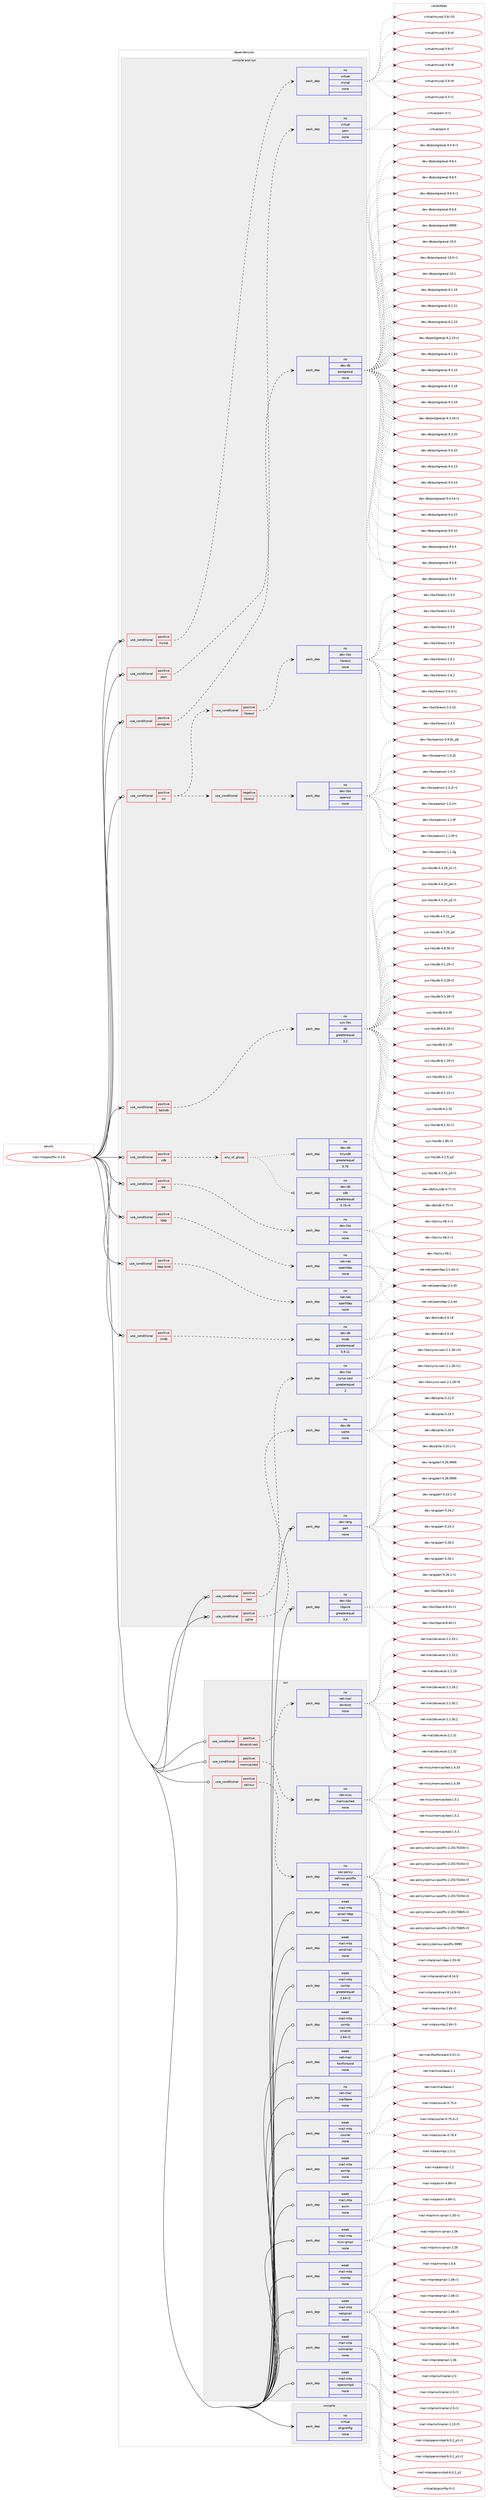 digraph prolog {

# *************
# Graph options
# *************

newrank=true;
concentrate=true;
compound=true;
graph [rankdir=LR,fontname=Helvetica,fontsize=10,ranksep=1.5];#, ranksep=2.5, nodesep=0.2];
edge  [arrowhead=vee];
node  [fontname=Helvetica,fontsize=10];

# **********
# The ebuild
# **********

subgraph cluster_leftcol {
color=gray;
rank=same;
label=<<i>ebuild</i>>;
id [label="mail-mta/postfix-3.1.6", color=red, width=4, href="../mail-mta/postfix-3.1.6.svg"];
}

# ****************
# The dependencies
# ****************

subgraph cluster_midcol {
color=gray;
label=<<i>dependencies</i>>;
subgraph cluster_compile {
fillcolor="#eeeeee";
style=filled;
label=<<i>compile</i>>;
subgraph pack253236 {
dependency344291 [label=<<TABLE BORDER="0" CELLBORDER="1" CELLSPACING="0" CELLPADDING="4" WIDTH="220"><TR><TD ROWSPAN="6" CELLPADDING="30">pack_dep</TD></TR><TR><TD WIDTH="110">no</TD></TR><TR><TD>virtual</TD></TR><TR><TD>pkgconfig</TD></TR><TR><TD>none</TD></TR><TR><TD></TD></TR></TABLE>>, shape=none, color=blue];
}
id:e -> dependency344291:w [weight=20,style="solid",arrowhead="vee"];
}
subgraph cluster_compileandrun {
fillcolor="#eeeeee";
style=filled;
label=<<i>compile and run</i>>;
subgraph cond85892 {
dependency344292 [label=<<TABLE BORDER="0" CELLBORDER="1" CELLSPACING="0" CELLPADDING="4"><TR><TD ROWSPAN="3" CELLPADDING="10">use_conditional</TD></TR><TR><TD>positive</TD></TR><TR><TD>berkdb</TD></TR></TABLE>>, shape=none, color=red];
subgraph pack253237 {
dependency344293 [label=<<TABLE BORDER="0" CELLBORDER="1" CELLSPACING="0" CELLPADDING="4" WIDTH="220"><TR><TD ROWSPAN="6" CELLPADDING="30">pack_dep</TD></TR><TR><TD WIDTH="110">no</TD></TR><TR><TD>sys-libs</TD></TR><TR><TD>db</TD></TR><TR><TD>greaterequal</TD></TR><TR><TD>3.2</TD></TR></TABLE>>, shape=none, color=blue];
}
dependency344292:e -> dependency344293:w [weight=20,style="dashed",arrowhead="vee"];
}
id:e -> dependency344292:w [weight=20,style="solid",arrowhead="odotvee"];
subgraph cond85893 {
dependency344294 [label=<<TABLE BORDER="0" CELLBORDER="1" CELLSPACING="0" CELLPADDING="4"><TR><TD ROWSPAN="3" CELLPADDING="10">use_conditional</TD></TR><TR><TD>positive</TD></TR><TR><TD>cdb</TD></TR></TABLE>>, shape=none, color=red];
subgraph any5062 {
dependency344295 [label=<<TABLE BORDER="0" CELLBORDER="1" CELLSPACING="0" CELLPADDING="4"><TR><TD CELLPADDING="10">any_of_group</TD></TR></TABLE>>, shape=none, color=red];subgraph pack253238 {
dependency344296 [label=<<TABLE BORDER="0" CELLBORDER="1" CELLSPACING="0" CELLPADDING="4" WIDTH="220"><TR><TD ROWSPAN="6" CELLPADDING="30">pack_dep</TD></TR><TR><TD WIDTH="110">no</TD></TR><TR><TD>dev-db</TD></TR><TR><TD>tinycdb</TD></TR><TR><TD>greaterequal</TD></TR><TR><TD>0.76</TD></TR></TABLE>>, shape=none, color=blue];
}
dependency344295:e -> dependency344296:w [weight=20,style="dotted",arrowhead="oinv"];
subgraph pack253239 {
dependency344297 [label=<<TABLE BORDER="0" CELLBORDER="1" CELLSPACING="0" CELLPADDING="4" WIDTH="220"><TR><TD ROWSPAN="6" CELLPADDING="30">pack_dep</TD></TR><TR><TD WIDTH="110">no</TD></TR><TR><TD>dev-db</TD></TR><TR><TD>cdb</TD></TR><TR><TD>greaterequal</TD></TR><TR><TD>0.75-r4</TD></TR></TABLE>>, shape=none, color=blue];
}
dependency344295:e -> dependency344297:w [weight=20,style="dotted",arrowhead="oinv"];
}
dependency344294:e -> dependency344295:w [weight=20,style="dashed",arrowhead="vee"];
}
id:e -> dependency344294:w [weight=20,style="solid",arrowhead="odotvee"];
subgraph cond85894 {
dependency344298 [label=<<TABLE BORDER="0" CELLBORDER="1" CELLSPACING="0" CELLPADDING="4"><TR><TD ROWSPAN="3" CELLPADDING="10">use_conditional</TD></TR><TR><TD>positive</TD></TR><TR><TD>eai</TD></TR></TABLE>>, shape=none, color=red];
subgraph pack253240 {
dependency344299 [label=<<TABLE BORDER="0" CELLBORDER="1" CELLSPACING="0" CELLPADDING="4" WIDTH="220"><TR><TD ROWSPAN="6" CELLPADDING="30">pack_dep</TD></TR><TR><TD WIDTH="110">no</TD></TR><TR><TD>dev-libs</TD></TR><TR><TD>icu</TD></TR><TR><TD>none</TD></TR><TR><TD></TD></TR></TABLE>>, shape=none, color=blue];
}
dependency344298:e -> dependency344299:w [weight=20,style="dashed",arrowhead="vee"];
}
id:e -> dependency344298:w [weight=20,style="solid",arrowhead="odotvee"];
subgraph cond85895 {
dependency344300 [label=<<TABLE BORDER="0" CELLBORDER="1" CELLSPACING="0" CELLPADDING="4"><TR><TD ROWSPAN="3" CELLPADDING="10">use_conditional</TD></TR><TR><TD>positive</TD></TR><TR><TD>ldap</TD></TR></TABLE>>, shape=none, color=red];
subgraph pack253241 {
dependency344301 [label=<<TABLE BORDER="0" CELLBORDER="1" CELLSPACING="0" CELLPADDING="4" WIDTH="220"><TR><TD ROWSPAN="6" CELLPADDING="30">pack_dep</TD></TR><TR><TD WIDTH="110">no</TD></TR><TR><TD>net-nds</TD></TR><TR><TD>openldap</TD></TR><TR><TD>none</TD></TR><TR><TD></TD></TR></TABLE>>, shape=none, color=blue];
}
dependency344300:e -> dependency344301:w [weight=20,style="dashed",arrowhead="vee"];
}
id:e -> dependency344300:w [weight=20,style="solid",arrowhead="odotvee"];
subgraph cond85896 {
dependency344302 [label=<<TABLE BORDER="0" CELLBORDER="1" CELLSPACING="0" CELLPADDING="4"><TR><TD ROWSPAN="3" CELLPADDING="10">use_conditional</TD></TR><TR><TD>positive</TD></TR><TR><TD>ldap-bind</TD></TR></TABLE>>, shape=none, color=red];
subgraph pack253242 {
dependency344303 [label=<<TABLE BORDER="0" CELLBORDER="1" CELLSPACING="0" CELLPADDING="4" WIDTH="220"><TR><TD ROWSPAN="6" CELLPADDING="30">pack_dep</TD></TR><TR><TD WIDTH="110">no</TD></TR><TR><TD>net-nds</TD></TR><TR><TD>openldap</TD></TR><TR><TD>none</TD></TR><TR><TD></TD></TR></TABLE>>, shape=none, color=blue];
}
dependency344302:e -> dependency344303:w [weight=20,style="dashed",arrowhead="vee"];
}
id:e -> dependency344302:w [weight=20,style="solid",arrowhead="odotvee"];
subgraph cond85897 {
dependency344304 [label=<<TABLE BORDER="0" CELLBORDER="1" CELLSPACING="0" CELLPADDING="4"><TR><TD ROWSPAN="3" CELLPADDING="10">use_conditional</TD></TR><TR><TD>positive</TD></TR><TR><TD>lmdb</TD></TR></TABLE>>, shape=none, color=red];
subgraph pack253243 {
dependency344305 [label=<<TABLE BORDER="0" CELLBORDER="1" CELLSPACING="0" CELLPADDING="4" WIDTH="220"><TR><TD ROWSPAN="6" CELLPADDING="30">pack_dep</TD></TR><TR><TD WIDTH="110">no</TD></TR><TR><TD>dev-db</TD></TR><TR><TD>lmdb</TD></TR><TR><TD>greaterequal</TD></TR><TR><TD>0.9.11</TD></TR></TABLE>>, shape=none, color=blue];
}
dependency344304:e -> dependency344305:w [weight=20,style="dashed",arrowhead="vee"];
}
id:e -> dependency344304:w [weight=20,style="solid",arrowhead="odotvee"];
subgraph cond85898 {
dependency344306 [label=<<TABLE BORDER="0" CELLBORDER="1" CELLSPACING="0" CELLPADDING="4"><TR><TD ROWSPAN="3" CELLPADDING="10">use_conditional</TD></TR><TR><TD>positive</TD></TR><TR><TD>mysql</TD></TR></TABLE>>, shape=none, color=red];
subgraph pack253244 {
dependency344307 [label=<<TABLE BORDER="0" CELLBORDER="1" CELLSPACING="0" CELLPADDING="4" WIDTH="220"><TR><TD ROWSPAN="6" CELLPADDING="30">pack_dep</TD></TR><TR><TD WIDTH="110">no</TD></TR><TR><TD>virtual</TD></TR><TR><TD>mysql</TD></TR><TR><TD>none</TD></TR><TR><TD></TD></TR></TABLE>>, shape=none, color=blue];
}
dependency344306:e -> dependency344307:w [weight=20,style="dashed",arrowhead="vee"];
}
id:e -> dependency344306:w [weight=20,style="solid",arrowhead="odotvee"];
subgraph cond85899 {
dependency344308 [label=<<TABLE BORDER="0" CELLBORDER="1" CELLSPACING="0" CELLPADDING="4"><TR><TD ROWSPAN="3" CELLPADDING="10">use_conditional</TD></TR><TR><TD>positive</TD></TR><TR><TD>pam</TD></TR></TABLE>>, shape=none, color=red];
subgraph pack253245 {
dependency344309 [label=<<TABLE BORDER="0" CELLBORDER="1" CELLSPACING="0" CELLPADDING="4" WIDTH="220"><TR><TD ROWSPAN="6" CELLPADDING="30">pack_dep</TD></TR><TR><TD WIDTH="110">no</TD></TR><TR><TD>virtual</TD></TR><TR><TD>pam</TD></TR><TR><TD>none</TD></TR><TR><TD></TD></TR></TABLE>>, shape=none, color=blue];
}
dependency344308:e -> dependency344309:w [weight=20,style="dashed",arrowhead="vee"];
}
id:e -> dependency344308:w [weight=20,style="solid",arrowhead="odotvee"];
subgraph cond85900 {
dependency344310 [label=<<TABLE BORDER="0" CELLBORDER="1" CELLSPACING="0" CELLPADDING="4"><TR><TD ROWSPAN="3" CELLPADDING="10">use_conditional</TD></TR><TR><TD>positive</TD></TR><TR><TD>postgres</TD></TR></TABLE>>, shape=none, color=red];
subgraph pack253246 {
dependency344311 [label=<<TABLE BORDER="0" CELLBORDER="1" CELLSPACING="0" CELLPADDING="4" WIDTH="220"><TR><TD ROWSPAN="6" CELLPADDING="30">pack_dep</TD></TR><TR><TD WIDTH="110">no</TD></TR><TR><TD>dev-db</TD></TR><TR><TD>postgresql</TD></TR><TR><TD>none</TD></TR><TR><TD></TD></TR></TABLE>>, shape=none, color=blue];
}
dependency344310:e -> dependency344311:w [weight=20,style="dashed",arrowhead="vee"];
}
id:e -> dependency344310:w [weight=20,style="solid",arrowhead="odotvee"];
subgraph cond85901 {
dependency344312 [label=<<TABLE BORDER="0" CELLBORDER="1" CELLSPACING="0" CELLPADDING="4"><TR><TD ROWSPAN="3" CELLPADDING="10">use_conditional</TD></TR><TR><TD>positive</TD></TR><TR><TD>sasl</TD></TR></TABLE>>, shape=none, color=red];
subgraph pack253247 {
dependency344313 [label=<<TABLE BORDER="0" CELLBORDER="1" CELLSPACING="0" CELLPADDING="4" WIDTH="220"><TR><TD ROWSPAN="6" CELLPADDING="30">pack_dep</TD></TR><TR><TD WIDTH="110">no</TD></TR><TR><TD>dev-libs</TD></TR><TR><TD>cyrus-sasl</TD></TR><TR><TD>greaterequal</TD></TR><TR><TD>2</TD></TR></TABLE>>, shape=none, color=blue];
}
dependency344312:e -> dependency344313:w [weight=20,style="dashed",arrowhead="vee"];
}
id:e -> dependency344312:w [weight=20,style="solid",arrowhead="odotvee"];
subgraph cond85902 {
dependency344314 [label=<<TABLE BORDER="0" CELLBORDER="1" CELLSPACING="0" CELLPADDING="4"><TR><TD ROWSPAN="3" CELLPADDING="10">use_conditional</TD></TR><TR><TD>positive</TD></TR><TR><TD>sqlite</TD></TR></TABLE>>, shape=none, color=red];
subgraph pack253248 {
dependency344315 [label=<<TABLE BORDER="0" CELLBORDER="1" CELLSPACING="0" CELLPADDING="4" WIDTH="220"><TR><TD ROWSPAN="6" CELLPADDING="30">pack_dep</TD></TR><TR><TD WIDTH="110">no</TD></TR><TR><TD>dev-db</TD></TR><TR><TD>sqlite</TD></TR><TR><TD>none</TD></TR><TR><TD></TD></TR></TABLE>>, shape=none, color=blue];
}
dependency344314:e -> dependency344315:w [weight=20,style="dashed",arrowhead="vee"];
}
id:e -> dependency344314:w [weight=20,style="solid",arrowhead="odotvee"];
subgraph cond85903 {
dependency344316 [label=<<TABLE BORDER="0" CELLBORDER="1" CELLSPACING="0" CELLPADDING="4"><TR><TD ROWSPAN="3" CELLPADDING="10">use_conditional</TD></TR><TR><TD>positive</TD></TR><TR><TD>ssl</TD></TR></TABLE>>, shape=none, color=red];
subgraph cond85904 {
dependency344317 [label=<<TABLE BORDER="0" CELLBORDER="1" CELLSPACING="0" CELLPADDING="4"><TR><TD ROWSPAN="3" CELLPADDING="10">use_conditional</TD></TR><TR><TD>negative</TD></TR><TR><TD>libressl</TD></TR></TABLE>>, shape=none, color=red];
subgraph pack253249 {
dependency344318 [label=<<TABLE BORDER="0" CELLBORDER="1" CELLSPACING="0" CELLPADDING="4" WIDTH="220"><TR><TD ROWSPAN="6" CELLPADDING="30">pack_dep</TD></TR><TR><TD WIDTH="110">no</TD></TR><TR><TD>dev-libs</TD></TR><TR><TD>openssl</TD></TR><TR><TD>none</TD></TR><TR><TD></TD></TR></TABLE>>, shape=none, color=blue];
}
dependency344317:e -> dependency344318:w [weight=20,style="dashed",arrowhead="vee"];
}
dependency344316:e -> dependency344317:w [weight=20,style="dashed",arrowhead="vee"];
subgraph cond85905 {
dependency344319 [label=<<TABLE BORDER="0" CELLBORDER="1" CELLSPACING="0" CELLPADDING="4"><TR><TD ROWSPAN="3" CELLPADDING="10">use_conditional</TD></TR><TR><TD>positive</TD></TR><TR><TD>libressl</TD></TR></TABLE>>, shape=none, color=red];
subgraph pack253250 {
dependency344320 [label=<<TABLE BORDER="0" CELLBORDER="1" CELLSPACING="0" CELLPADDING="4" WIDTH="220"><TR><TD ROWSPAN="6" CELLPADDING="30">pack_dep</TD></TR><TR><TD WIDTH="110">no</TD></TR><TR><TD>dev-libs</TD></TR><TR><TD>libressl</TD></TR><TR><TD>none</TD></TR><TR><TD></TD></TR></TABLE>>, shape=none, color=blue];
}
dependency344319:e -> dependency344320:w [weight=20,style="dashed",arrowhead="vee"];
}
dependency344316:e -> dependency344319:w [weight=20,style="dashed",arrowhead="vee"];
}
id:e -> dependency344316:w [weight=20,style="solid",arrowhead="odotvee"];
subgraph pack253251 {
dependency344321 [label=<<TABLE BORDER="0" CELLBORDER="1" CELLSPACING="0" CELLPADDING="4" WIDTH="220"><TR><TD ROWSPAN="6" CELLPADDING="30">pack_dep</TD></TR><TR><TD WIDTH="110">no</TD></TR><TR><TD>dev-lang</TD></TR><TR><TD>perl</TD></TR><TR><TD>none</TD></TR><TR><TD></TD></TR></TABLE>>, shape=none, color=blue];
}
id:e -> dependency344321:w [weight=20,style="solid",arrowhead="odotvee"];
subgraph pack253252 {
dependency344322 [label=<<TABLE BORDER="0" CELLBORDER="1" CELLSPACING="0" CELLPADDING="4" WIDTH="220"><TR><TD ROWSPAN="6" CELLPADDING="30">pack_dep</TD></TR><TR><TD WIDTH="110">no</TD></TR><TR><TD>dev-libs</TD></TR><TR><TD>libpcre</TD></TR><TR><TD>greaterequal</TD></TR><TR><TD>3.4</TD></TR></TABLE>>, shape=none, color=blue];
}
id:e -> dependency344322:w [weight=20,style="solid",arrowhead="odotvee"];
}
subgraph cluster_run {
fillcolor="#eeeeee";
style=filled;
label=<<i>run</i>>;
subgraph cond85906 {
dependency344323 [label=<<TABLE BORDER="0" CELLBORDER="1" CELLSPACING="0" CELLPADDING="4"><TR><TD ROWSPAN="3" CELLPADDING="10">use_conditional</TD></TR><TR><TD>positive</TD></TR><TR><TD>dovecot-sasl</TD></TR></TABLE>>, shape=none, color=red];
subgraph pack253253 {
dependency344324 [label=<<TABLE BORDER="0" CELLBORDER="1" CELLSPACING="0" CELLPADDING="4" WIDTH="220"><TR><TD ROWSPAN="6" CELLPADDING="30">pack_dep</TD></TR><TR><TD WIDTH="110">no</TD></TR><TR><TD>net-mail</TD></TR><TR><TD>dovecot</TD></TR><TR><TD>none</TD></TR><TR><TD></TD></TR></TABLE>>, shape=none, color=blue];
}
dependency344323:e -> dependency344324:w [weight=20,style="dashed",arrowhead="vee"];
}
id:e -> dependency344323:w [weight=20,style="solid",arrowhead="odot"];
subgraph cond85907 {
dependency344325 [label=<<TABLE BORDER="0" CELLBORDER="1" CELLSPACING="0" CELLPADDING="4"><TR><TD ROWSPAN="3" CELLPADDING="10">use_conditional</TD></TR><TR><TD>positive</TD></TR><TR><TD>memcached</TD></TR></TABLE>>, shape=none, color=red];
subgraph pack253254 {
dependency344326 [label=<<TABLE BORDER="0" CELLBORDER="1" CELLSPACING="0" CELLPADDING="4" WIDTH="220"><TR><TD ROWSPAN="6" CELLPADDING="30">pack_dep</TD></TR><TR><TD WIDTH="110">no</TD></TR><TR><TD>net-misc</TD></TR><TR><TD>memcached</TD></TR><TR><TD>none</TD></TR><TR><TD></TD></TR></TABLE>>, shape=none, color=blue];
}
dependency344325:e -> dependency344326:w [weight=20,style="dashed",arrowhead="vee"];
}
id:e -> dependency344325:w [weight=20,style="solid",arrowhead="odot"];
subgraph cond85908 {
dependency344327 [label=<<TABLE BORDER="0" CELLBORDER="1" CELLSPACING="0" CELLPADDING="4"><TR><TD ROWSPAN="3" CELLPADDING="10">use_conditional</TD></TR><TR><TD>positive</TD></TR><TR><TD>selinux</TD></TR></TABLE>>, shape=none, color=red];
subgraph pack253255 {
dependency344328 [label=<<TABLE BORDER="0" CELLBORDER="1" CELLSPACING="0" CELLPADDING="4" WIDTH="220"><TR><TD ROWSPAN="6" CELLPADDING="30">pack_dep</TD></TR><TR><TD WIDTH="110">no</TD></TR><TR><TD>sec-policy</TD></TR><TR><TD>selinux-postfix</TD></TR><TR><TD>none</TD></TR><TR><TD></TD></TR></TABLE>>, shape=none, color=blue];
}
dependency344327:e -> dependency344328:w [weight=20,style="dashed",arrowhead="vee"];
}
id:e -> dependency344327:w [weight=20,style="solid",arrowhead="odot"];
subgraph pack253256 {
dependency344329 [label=<<TABLE BORDER="0" CELLBORDER="1" CELLSPACING="0" CELLPADDING="4" WIDTH="220"><TR><TD ROWSPAN="6" CELLPADDING="30">pack_dep</TD></TR><TR><TD WIDTH="110">no</TD></TR><TR><TD>net-mail</TD></TR><TR><TD>mailbase</TD></TR><TR><TD>none</TD></TR><TR><TD></TD></TR></TABLE>>, shape=none, color=blue];
}
id:e -> dependency344329:w [weight=20,style="solid",arrowhead="odot"];
subgraph pack253257 {
dependency344330 [label=<<TABLE BORDER="0" CELLBORDER="1" CELLSPACING="0" CELLPADDING="4" WIDTH="220"><TR><TD ROWSPAN="6" CELLPADDING="30">pack_dep</TD></TR><TR><TD WIDTH="110">weak</TD></TR><TR><TD>mail-mta</TD></TR><TR><TD>courier</TD></TR><TR><TD>none</TD></TR><TR><TD></TD></TR></TABLE>>, shape=none, color=blue];
}
id:e -> dependency344330:w [weight=20,style="solid",arrowhead="odot"];
subgraph pack253258 {
dependency344331 [label=<<TABLE BORDER="0" CELLBORDER="1" CELLSPACING="0" CELLPADDING="4" WIDTH="220"><TR><TD ROWSPAN="6" CELLPADDING="30">pack_dep</TD></TR><TR><TD WIDTH="110">weak</TD></TR><TR><TD>mail-mta</TD></TR><TR><TD>esmtp</TD></TR><TR><TD>none</TD></TR><TR><TD></TD></TR></TABLE>>, shape=none, color=blue];
}
id:e -> dependency344331:w [weight=20,style="solid",arrowhead="odot"];
subgraph pack253259 {
dependency344332 [label=<<TABLE BORDER="0" CELLBORDER="1" CELLSPACING="0" CELLPADDING="4" WIDTH="220"><TR><TD ROWSPAN="6" CELLPADDING="30">pack_dep</TD></TR><TR><TD WIDTH="110">weak</TD></TR><TR><TD>mail-mta</TD></TR><TR><TD>exim</TD></TR><TR><TD>none</TD></TR><TR><TD></TD></TR></TABLE>>, shape=none, color=blue];
}
id:e -> dependency344332:w [weight=20,style="solid",arrowhead="odot"];
subgraph pack253260 {
dependency344333 [label=<<TABLE BORDER="0" CELLBORDER="1" CELLSPACING="0" CELLPADDING="4" WIDTH="220"><TR><TD ROWSPAN="6" CELLPADDING="30">pack_dep</TD></TR><TR><TD WIDTH="110">weak</TD></TR><TR><TD>mail-mta</TD></TR><TR><TD>mini-qmail</TD></TR><TR><TD>none</TD></TR><TR><TD></TD></TR></TABLE>>, shape=none, color=blue];
}
id:e -> dependency344333:w [weight=20,style="solid",arrowhead="odot"];
subgraph pack253261 {
dependency344334 [label=<<TABLE BORDER="0" CELLBORDER="1" CELLSPACING="0" CELLPADDING="4" WIDTH="220"><TR><TD ROWSPAN="6" CELLPADDING="30">pack_dep</TD></TR><TR><TD WIDTH="110">weak</TD></TR><TR><TD>mail-mta</TD></TR><TR><TD>msmtp</TD></TR><TR><TD>none</TD></TR><TR><TD></TD></TR></TABLE>>, shape=none, color=blue];
}
id:e -> dependency344334:w [weight=20,style="solid",arrowhead="odot"];
subgraph pack253262 {
dependency344335 [label=<<TABLE BORDER="0" CELLBORDER="1" CELLSPACING="0" CELLPADDING="4" WIDTH="220"><TR><TD ROWSPAN="6" CELLPADDING="30">pack_dep</TD></TR><TR><TD WIDTH="110">weak</TD></TR><TR><TD>mail-mta</TD></TR><TR><TD>netqmail</TD></TR><TR><TD>none</TD></TR><TR><TD></TD></TR></TABLE>>, shape=none, color=blue];
}
id:e -> dependency344335:w [weight=20,style="solid",arrowhead="odot"];
subgraph pack253263 {
dependency344336 [label=<<TABLE BORDER="0" CELLBORDER="1" CELLSPACING="0" CELLPADDING="4" WIDTH="220"><TR><TD ROWSPAN="6" CELLPADDING="30">pack_dep</TD></TR><TR><TD WIDTH="110">weak</TD></TR><TR><TD>mail-mta</TD></TR><TR><TD>nullmailer</TD></TR><TR><TD>none</TD></TR><TR><TD></TD></TR></TABLE>>, shape=none, color=blue];
}
id:e -> dependency344336:w [weight=20,style="solid",arrowhead="odot"];
subgraph pack253264 {
dependency344337 [label=<<TABLE BORDER="0" CELLBORDER="1" CELLSPACING="0" CELLPADDING="4" WIDTH="220"><TR><TD ROWSPAN="6" CELLPADDING="30">pack_dep</TD></TR><TR><TD WIDTH="110">weak</TD></TR><TR><TD>mail-mta</TD></TR><TR><TD>opensmtpd</TD></TR><TR><TD>none</TD></TR><TR><TD></TD></TR></TABLE>>, shape=none, color=blue];
}
id:e -> dependency344337:w [weight=20,style="solid",arrowhead="odot"];
subgraph pack253265 {
dependency344338 [label=<<TABLE BORDER="0" CELLBORDER="1" CELLSPACING="0" CELLPADDING="4" WIDTH="220"><TR><TD ROWSPAN="6" CELLPADDING="30">pack_dep</TD></TR><TR><TD WIDTH="110">weak</TD></TR><TR><TD>mail-mta</TD></TR><TR><TD>qmail-ldap</TD></TR><TR><TD>none</TD></TR><TR><TD></TD></TR></TABLE>>, shape=none, color=blue];
}
id:e -> dependency344338:w [weight=20,style="solid",arrowhead="odot"];
subgraph pack253266 {
dependency344339 [label=<<TABLE BORDER="0" CELLBORDER="1" CELLSPACING="0" CELLPADDING="4" WIDTH="220"><TR><TD ROWSPAN="6" CELLPADDING="30">pack_dep</TD></TR><TR><TD WIDTH="110">weak</TD></TR><TR><TD>mail-mta</TD></TR><TR><TD>sendmail</TD></TR><TR><TD>none</TD></TR><TR><TD></TD></TR></TABLE>>, shape=none, color=blue];
}
id:e -> dependency344339:w [weight=20,style="solid",arrowhead="odot"];
subgraph pack253267 {
dependency344340 [label=<<TABLE BORDER="0" CELLBORDER="1" CELLSPACING="0" CELLPADDING="4" WIDTH="220"><TR><TD ROWSPAN="6" CELLPADDING="30">pack_dep</TD></TR><TR><TD WIDTH="110">weak</TD></TR><TR><TD>mail-mta</TD></TR><TR><TD>ssmtp</TD></TR><TR><TD>greaterequal</TD></TR><TR><TD>2.64-r2</TD></TR></TABLE>>, shape=none, color=blue];
}
id:e -> dependency344340:w [weight=20,style="solid",arrowhead="odot"];
subgraph pack253268 {
dependency344341 [label=<<TABLE BORDER="0" CELLBORDER="1" CELLSPACING="0" CELLPADDING="4" WIDTH="220"><TR><TD ROWSPAN="6" CELLPADDING="30">pack_dep</TD></TR><TR><TD WIDTH="110">weak</TD></TR><TR><TD>mail-mta</TD></TR><TR><TD>ssmtp</TD></TR><TR><TD>smaller</TD></TR><TR><TD>2.64-r2</TD></TR></TABLE>>, shape=none, color=blue];
}
id:e -> dependency344341:w [weight=20,style="solid",arrowhead="odot"];
subgraph pack253269 {
dependency344342 [label=<<TABLE BORDER="0" CELLBORDER="1" CELLSPACING="0" CELLPADDING="4" WIDTH="220"><TR><TD ROWSPAN="6" CELLPADDING="30">pack_dep</TD></TR><TR><TD WIDTH="110">weak</TD></TR><TR><TD>net-mail</TD></TR><TR><TD>fastforward</TD></TR><TR><TD>none</TD></TR><TR><TD></TD></TR></TABLE>>, shape=none, color=blue];
}
id:e -> dependency344342:w [weight=20,style="solid",arrowhead="odot"];
}
}

# **************
# The candidates
# **************

subgraph cluster_choices {
rank=same;
color=gray;
label=<<i>candidates</i>>;

subgraph choice253236 {
color=black;
nodesep=1;
choice11810511411611797108471121071039911111010210510345484511449 [label="virtual/pkgconfig-0-r1", color=red, width=4,href="../virtual/pkgconfig-0-r1.svg"];
dependency344291:e -> choice11810511411611797108471121071039911111010210510345484511449:w [style=dotted,weight="100"];
}
subgraph choice253237 {
color=black;
nodesep=1;
choice1151211154510810598115471009845494656534511451 [label="sys-libs/db-1.85-r3", color=red, width=4,href="../sys-libs/db-1.85-r3.svg"];
choice115121115451081059811547100984551465046579511250 [label="sys-libs/db-3.2.9_p2", color=red, width=4,href="../sys-libs/db-3.2.9_p2.svg"];
choice115121115451081059811547100984552465046535095112534511449 [label="sys-libs/db-4.2.52_p5-r1", color=red, width=4,href="../sys-libs/db-4.2.52_p5-r1.svg"];
choice115121115451081059811547100984552465146505795112494511449 [label="sys-libs/db-4.3.29_p1-r1", color=red, width=4,href="../sys-libs/db-4.3.29_p1-r1.svg"];
choice115121115451081059811547100984552465246504895112524511449 [label="sys-libs/db-4.4.20_p4-r1", color=red, width=4,href="../sys-libs/db-4.4.20_p4-r1.svg"];
choice115121115451081059811547100984552465346504895112504511449 [label="sys-libs/db-4.5.20_p2-r1", color=red, width=4,href="../sys-libs/db-4.5.20_p2-r1.svg"];
choice11512111545108105981154710098455246544650499511252 [label="sys-libs/db-4.6.21_p4", color=red, width=4,href="../sys-libs/db-4.6.21_p4.svg"];
choice11512111545108105981154710098455246554650539511252 [label="sys-libs/db-4.7.25_p4", color=red, width=4,href="../sys-libs/db-4.7.25_p4.svg"];
choice11512111545108105981154710098455246564651484511450 [label="sys-libs/db-4.8.30-r2", color=red, width=4,href="../sys-libs/db-4.8.30-r2.svg"];
choice11512111545108105981154710098455346494650574511449 [label="sys-libs/db-5.1.29-r1", color=red, width=4,href="../sys-libs/db-5.1.29-r1.svg"];
choice11512111545108105981154710098455346514650564511450 [label="sys-libs/db-5.3.28-r2", color=red, width=4,href="../sys-libs/db-5.3.28-r2.svg"];
choice11512111545108105981154710098455346514650564511451 [label="sys-libs/db-5.3.28-r3", color=red, width=4,href="../sys-libs/db-5.3.28-r3.svg"];
choice1151211154510810598115471009845544648465153 [label="sys-libs/db-6.0.35", color=red, width=4,href="../sys-libs/db-6.0.35.svg"];
choice11512111545108105981154710098455446484651534511449 [label="sys-libs/db-6.0.35-r1", color=red, width=4,href="../sys-libs/db-6.0.35-r1.svg"];
choice1151211154510810598115471009845544649465057 [label="sys-libs/db-6.1.29", color=red, width=4,href="../sys-libs/db-6.1.29.svg"];
choice11512111545108105981154710098455446494650574511449 [label="sys-libs/db-6.1.29-r1", color=red, width=4,href="../sys-libs/db-6.1.29-r1.svg"];
choice1151211154510810598115471009845544650465051 [label="sys-libs/db-6.2.23", color=red, width=4,href="../sys-libs/db-6.2.23.svg"];
choice11512111545108105981154710098455446504650514511449 [label="sys-libs/db-6.2.23-r1", color=red, width=4,href="../sys-libs/db-6.2.23-r1.svg"];
choice1151211154510810598115471009845544650465150 [label="sys-libs/db-6.2.32", color=red, width=4,href="../sys-libs/db-6.2.32.svg"];
choice11512111545108105981154710098455446504651504511449 [label="sys-libs/db-6.2.32-r1", color=red, width=4,href="../sys-libs/db-6.2.32-r1.svg"];
dependency344293:e -> choice1151211154510810598115471009845494656534511451:w [style=dotted,weight="100"];
dependency344293:e -> choice115121115451081059811547100984551465046579511250:w [style=dotted,weight="100"];
dependency344293:e -> choice115121115451081059811547100984552465046535095112534511449:w [style=dotted,weight="100"];
dependency344293:e -> choice115121115451081059811547100984552465146505795112494511449:w [style=dotted,weight="100"];
dependency344293:e -> choice115121115451081059811547100984552465246504895112524511449:w [style=dotted,weight="100"];
dependency344293:e -> choice115121115451081059811547100984552465346504895112504511449:w [style=dotted,weight="100"];
dependency344293:e -> choice11512111545108105981154710098455246544650499511252:w [style=dotted,weight="100"];
dependency344293:e -> choice11512111545108105981154710098455246554650539511252:w [style=dotted,weight="100"];
dependency344293:e -> choice11512111545108105981154710098455246564651484511450:w [style=dotted,weight="100"];
dependency344293:e -> choice11512111545108105981154710098455346494650574511449:w [style=dotted,weight="100"];
dependency344293:e -> choice11512111545108105981154710098455346514650564511450:w [style=dotted,weight="100"];
dependency344293:e -> choice11512111545108105981154710098455346514650564511451:w [style=dotted,weight="100"];
dependency344293:e -> choice1151211154510810598115471009845544648465153:w [style=dotted,weight="100"];
dependency344293:e -> choice11512111545108105981154710098455446484651534511449:w [style=dotted,weight="100"];
dependency344293:e -> choice1151211154510810598115471009845544649465057:w [style=dotted,weight="100"];
dependency344293:e -> choice11512111545108105981154710098455446494650574511449:w [style=dotted,weight="100"];
dependency344293:e -> choice1151211154510810598115471009845544650465051:w [style=dotted,weight="100"];
dependency344293:e -> choice11512111545108105981154710098455446504650514511449:w [style=dotted,weight="100"];
dependency344293:e -> choice1151211154510810598115471009845544650465150:w [style=dotted,weight="100"];
dependency344293:e -> choice11512111545108105981154710098455446504651504511449:w [style=dotted,weight="100"];
}
subgraph choice253238 {
color=black;
nodesep=1;
choice100101118451009847116105110121991009845484655554511450 [label="dev-db/tinycdb-0.77-r2", color=red, width=4,href="../dev-db/tinycdb-0.77-r2.svg"];
dependency344296:e -> choice100101118451009847116105110121991009845484655554511450:w [style=dotted,weight="100"];
}
subgraph choice253239 {
color=black;
nodesep=1;
choice100101118451009847991009845484655534511452 [label="dev-db/cdb-0.75-r4", color=red, width=4,href="../dev-db/cdb-0.75-r4.svg"];
dependency344297:e -> choice100101118451009847991009845484655534511452:w [style=dotted,weight="100"];
}
subgraph choice253240 {
color=black;
nodesep=1;
choice1001011184510810598115471059911745535646494511449 [label="dev-libs/icu-58.1-r1", color=red, width=4,href="../dev-libs/icu-58.1-r1.svg"];
choice1001011184510810598115471059911745535646504511449 [label="dev-libs/icu-58.2-r1", color=red, width=4,href="../dev-libs/icu-58.2-r1.svg"];
choice100101118451081059811547105991174553574649 [label="dev-libs/icu-59.1", color=red, width=4,href="../dev-libs/icu-59.1.svg"];
dependency344299:e -> choice1001011184510810598115471059911745535646494511449:w [style=dotted,weight="100"];
dependency344299:e -> choice1001011184510810598115471059911745535646504511449:w [style=dotted,weight="100"];
dependency344299:e -> choice100101118451081059811547105991174553574649:w [style=dotted,weight="100"];
}
subgraph choice253241 {
color=black;
nodesep=1;
choice11010111645110100115471111121011101081009711245504652465252 [label="net-nds/openldap-2.4.44", color=red, width=4,href="../net-nds/openldap-2.4.44.svg"];
choice110101116451101001154711111210111010810097112455046524652524511449 [label="net-nds/openldap-2.4.44-r1", color=red, width=4,href="../net-nds/openldap-2.4.44-r1.svg"];
choice11010111645110100115471111121011101081009711245504652465253 [label="net-nds/openldap-2.4.45", color=red, width=4,href="../net-nds/openldap-2.4.45.svg"];
dependency344301:e -> choice11010111645110100115471111121011101081009711245504652465252:w [style=dotted,weight="100"];
dependency344301:e -> choice110101116451101001154711111210111010810097112455046524652524511449:w [style=dotted,weight="100"];
dependency344301:e -> choice11010111645110100115471111121011101081009711245504652465253:w [style=dotted,weight="100"];
}
subgraph choice253242 {
color=black;
nodesep=1;
choice11010111645110100115471111121011101081009711245504652465252 [label="net-nds/openldap-2.4.44", color=red, width=4,href="../net-nds/openldap-2.4.44.svg"];
choice110101116451101001154711111210111010810097112455046524652524511449 [label="net-nds/openldap-2.4.44-r1", color=red, width=4,href="../net-nds/openldap-2.4.44-r1.svg"];
choice11010111645110100115471111121011101081009711245504652465253 [label="net-nds/openldap-2.4.45", color=red, width=4,href="../net-nds/openldap-2.4.45.svg"];
dependency344303:e -> choice11010111645110100115471111121011101081009711245504652465252:w [style=dotted,weight="100"];
dependency344303:e -> choice110101116451101001154711111210111010810097112455046524652524511449:w [style=dotted,weight="100"];
dependency344303:e -> choice11010111645110100115471111121011101081009711245504652465253:w [style=dotted,weight="100"];
}
subgraph choice253243 {
color=black;
nodesep=1;
choice1001011184510098471081091009845484657464956 [label="dev-db/lmdb-0.9.18", color=red, width=4,href="../dev-db/lmdb-0.9.18.svg"];
choice1001011184510098471081091009845484657464957 [label="dev-db/lmdb-0.9.19", color=red, width=4,href="../dev-db/lmdb-0.9.19.svg"];
dependency344305:e -> choice1001011184510098471081091009845484657464956:w [style=dotted,weight="100"];
dependency344305:e -> choice1001011184510098471081091009845484657464957:w [style=dotted,weight="100"];
}
subgraph choice253244 {
color=black;
nodesep=1;
choice1181051141161179710847109121115113108455346534511449 [label="virtual/mysql-5.5-r1", color=red, width=4,href="../virtual/mysql-5.5-r1.svg"];
choice118105114116117971084710912111511310845534654451144948 [label="virtual/mysql-5.6-r10", color=red, width=4,href="../virtual/mysql-5.6-r10.svg"];
choice1181051141161179710847109121115113108455346544511454 [label="virtual/mysql-5.6-r6", color=red, width=4,href="../virtual/mysql-5.6-r6.svg"];
choice1181051141161179710847109121115113108455346544511455 [label="virtual/mysql-5.6-r7", color=red, width=4,href="../virtual/mysql-5.6-r7.svg"];
choice1181051141161179710847109121115113108455346544511456 [label="virtual/mysql-5.6-r8", color=red, width=4,href="../virtual/mysql-5.6-r8.svg"];
choice1181051141161179710847109121115113108455346544511457 [label="virtual/mysql-5.6-r9", color=red, width=4,href="../virtual/mysql-5.6-r9.svg"];
dependency344307:e -> choice1181051141161179710847109121115113108455346534511449:w [style=dotted,weight="100"];
dependency344307:e -> choice118105114116117971084710912111511310845534654451144948:w [style=dotted,weight="100"];
dependency344307:e -> choice1181051141161179710847109121115113108455346544511454:w [style=dotted,weight="100"];
dependency344307:e -> choice1181051141161179710847109121115113108455346544511455:w [style=dotted,weight="100"];
dependency344307:e -> choice1181051141161179710847109121115113108455346544511456:w [style=dotted,weight="100"];
dependency344307:e -> choice1181051141161179710847109121115113108455346544511457:w [style=dotted,weight="100"];
}
subgraph choice253245 {
color=black;
nodesep=1;
choice1181051141161179710847112971094548 [label="virtual/pam-0", color=red, width=4,href="../virtual/pam-0.svg"];
choice11810511411611797108471129710945484511449 [label="virtual/pam-0-r1", color=red, width=4,href="../virtual/pam-0-r1.svg"];
dependency344309:e -> choice1181051141161179710847112971094548:w [style=dotted,weight="100"];
dependency344309:e -> choice11810511411611797108471129710945484511449:w [style=dotted,weight="100"];
}
subgraph choice253246 {
color=black;
nodesep=1;
choice1001011184510098471121111151161031141011151131084549484648 [label="dev-db/postgresql-10.0", color=red, width=4,href="../dev-db/postgresql-10.0.svg"];
choice10010111845100984711211111511610311410111511310845494846484511449 [label="dev-db/postgresql-10.0-r1", color=red, width=4,href="../dev-db/postgresql-10.0-r1.svg"];
choice1001011184510098471121111151161031141011151131084549484649 [label="dev-db/postgresql-10.1", color=red, width=4,href="../dev-db/postgresql-10.1.svg"];
choice10010111845100984711211111511610311410111511310845574650464957 [label="dev-db/postgresql-9.2.19", color=red, width=4,href="../dev-db/postgresql-9.2.19.svg"];
choice10010111845100984711211111511610311410111511310845574650465050 [label="dev-db/postgresql-9.2.22", color=red, width=4,href="../dev-db/postgresql-9.2.22.svg"];
choice10010111845100984711211111511610311410111511310845574650465051 [label="dev-db/postgresql-9.2.23", color=red, width=4,href="../dev-db/postgresql-9.2.23.svg"];
choice100101118451009847112111115116103114101115113108455746504650514511449 [label="dev-db/postgresql-9.2.23-r1", color=red, width=4,href="../dev-db/postgresql-9.2.23-r1.svg"];
choice10010111845100984711211111511610311410111511310845574650465052 [label="dev-db/postgresql-9.2.24", color=red, width=4,href="../dev-db/postgresql-9.2.24.svg"];
choice10010111845100984711211111511610311410111511310845574651464953 [label="dev-db/postgresql-9.3.15", color=red, width=4,href="../dev-db/postgresql-9.3.15.svg"];
choice10010111845100984711211111511610311410111511310845574651464956 [label="dev-db/postgresql-9.3.18", color=red, width=4,href="../dev-db/postgresql-9.3.18.svg"];
choice10010111845100984711211111511610311410111511310845574651464957 [label="dev-db/postgresql-9.3.19", color=red, width=4,href="../dev-db/postgresql-9.3.19.svg"];
choice100101118451009847112111115116103114101115113108455746514649574511449 [label="dev-db/postgresql-9.3.19-r1", color=red, width=4,href="../dev-db/postgresql-9.3.19-r1.svg"];
choice10010111845100984711211111511610311410111511310845574651465048 [label="dev-db/postgresql-9.3.20", color=red, width=4,href="../dev-db/postgresql-9.3.20.svg"];
choice10010111845100984711211111511610311410111511310845574652464948 [label="dev-db/postgresql-9.4.10", color=red, width=4,href="../dev-db/postgresql-9.4.10.svg"];
choice10010111845100984711211111511610311410111511310845574652464951 [label="dev-db/postgresql-9.4.13", color=red, width=4,href="../dev-db/postgresql-9.4.13.svg"];
choice10010111845100984711211111511610311410111511310845574652464952 [label="dev-db/postgresql-9.4.14", color=red, width=4,href="../dev-db/postgresql-9.4.14.svg"];
choice100101118451009847112111115116103114101115113108455746524649524511449 [label="dev-db/postgresql-9.4.14-r1", color=red, width=4,href="../dev-db/postgresql-9.4.14-r1.svg"];
choice10010111845100984711211111511610311410111511310845574652464953 [label="dev-db/postgresql-9.4.15", color=red, width=4,href="../dev-db/postgresql-9.4.15.svg"];
choice10010111845100984711211111511610311410111511310845574653464948 [label="dev-db/postgresql-9.5.10", color=red, width=4,href="../dev-db/postgresql-9.5.10.svg"];
choice100101118451009847112111115116103114101115113108455746534653 [label="dev-db/postgresql-9.5.5", color=red, width=4,href="../dev-db/postgresql-9.5.5.svg"];
choice100101118451009847112111115116103114101115113108455746534656 [label="dev-db/postgresql-9.5.8", color=red, width=4,href="../dev-db/postgresql-9.5.8.svg"];
choice100101118451009847112111115116103114101115113108455746534657 [label="dev-db/postgresql-9.5.9", color=red, width=4,href="../dev-db/postgresql-9.5.9.svg"];
choice1001011184510098471121111151161031141011151131084557465346574511449 [label="dev-db/postgresql-9.5.9-r1", color=red, width=4,href="../dev-db/postgresql-9.5.9-r1.svg"];
choice100101118451009847112111115116103114101115113108455746544652 [label="dev-db/postgresql-9.6.4", color=red, width=4,href="../dev-db/postgresql-9.6.4.svg"];
choice100101118451009847112111115116103114101115113108455746544653 [label="dev-db/postgresql-9.6.5", color=red, width=4,href="../dev-db/postgresql-9.6.5.svg"];
choice1001011184510098471121111151161031141011151131084557465446534511449 [label="dev-db/postgresql-9.6.5-r1", color=red, width=4,href="../dev-db/postgresql-9.6.5-r1.svg"];
choice100101118451009847112111115116103114101115113108455746544654 [label="dev-db/postgresql-9.6.6", color=red, width=4,href="../dev-db/postgresql-9.6.6.svg"];
choice1001011184510098471121111151161031141011151131084557575757 [label="dev-db/postgresql-9999", color=red, width=4,href="../dev-db/postgresql-9999.svg"];
dependency344311:e -> choice1001011184510098471121111151161031141011151131084549484648:w [style=dotted,weight="100"];
dependency344311:e -> choice10010111845100984711211111511610311410111511310845494846484511449:w [style=dotted,weight="100"];
dependency344311:e -> choice1001011184510098471121111151161031141011151131084549484649:w [style=dotted,weight="100"];
dependency344311:e -> choice10010111845100984711211111511610311410111511310845574650464957:w [style=dotted,weight="100"];
dependency344311:e -> choice10010111845100984711211111511610311410111511310845574650465050:w [style=dotted,weight="100"];
dependency344311:e -> choice10010111845100984711211111511610311410111511310845574650465051:w [style=dotted,weight="100"];
dependency344311:e -> choice100101118451009847112111115116103114101115113108455746504650514511449:w [style=dotted,weight="100"];
dependency344311:e -> choice10010111845100984711211111511610311410111511310845574650465052:w [style=dotted,weight="100"];
dependency344311:e -> choice10010111845100984711211111511610311410111511310845574651464953:w [style=dotted,weight="100"];
dependency344311:e -> choice10010111845100984711211111511610311410111511310845574651464956:w [style=dotted,weight="100"];
dependency344311:e -> choice10010111845100984711211111511610311410111511310845574651464957:w [style=dotted,weight="100"];
dependency344311:e -> choice100101118451009847112111115116103114101115113108455746514649574511449:w [style=dotted,weight="100"];
dependency344311:e -> choice10010111845100984711211111511610311410111511310845574651465048:w [style=dotted,weight="100"];
dependency344311:e -> choice10010111845100984711211111511610311410111511310845574652464948:w [style=dotted,weight="100"];
dependency344311:e -> choice10010111845100984711211111511610311410111511310845574652464951:w [style=dotted,weight="100"];
dependency344311:e -> choice10010111845100984711211111511610311410111511310845574652464952:w [style=dotted,weight="100"];
dependency344311:e -> choice100101118451009847112111115116103114101115113108455746524649524511449:w [style=dotted,weight="100"];
dependency344311:e -> choice10010111845100984711211111511610311410111511310845574652464953:w [style=dotted,weight="100"];
dependency344311:e -> choice10010111845100984711211111511610311410111511310845574653464948:w [style=dotted,weight="100"];
dependency344311:e -> choice100101118451009847112111115116103114101115113108455746534653:w [style=dotted,weight="100"];
dependency344311:e -> choice100101118451009847112111115116103114101115113108455746534656:w [style=dotted,weight="100"];
dependency344311:e -> choice100101118451009847112111115116103114101115113108455746534657:w [style=dotted,weight="100"];
dependency344311:e -> choice1001011184510098471121111151161031141011151131084557465346574511449:w [style=dotted,weight="100"];
dependency344311:e -> choice100101118451009847112111115116103114101115113108455746544652:w [style=dotted,weight="100"];
dependency344311:e -> choice100101118451009847112111115116103114101115113108455746544653:w [style=dotted,weight="100"];
dependency344311:e -> choice1001011184510098471121111151161031141011151131084557465446534511449:w [style=dotted,weight="100"];
dependency344311:e -> choice100101118451009847112111115116103114101115113108455746544654:w [style=dotted,weight="100"];
dependency344311:e -> choice1001011184510098471121111151161031141011151131084557575757:w [style=dotted,weight="100"];
}
subgraph choice253247 {
color=black;
nodesep=1;
choice10010111845108105981154799121114117115451159711510845504649465054451144948 [label="dev-libs/cyrus-sasl-2.1.26-r10", color=red, width=4,href="../dev-libs/cyrus-sasl-2.1.26-r10.svg"];
choice10010111845108105981154799121114117115451159711510845504649465054451144949 [label="dev-libs/cyrus-sasl-2.1.26-r11", color=red, width=4,href="../dev-libs/cyrus-sasl-2.1.26-r11.svg"];
choice100101118451081059811547991211141171154511597115108455046494650544511457 [label="dev-libs/cyrus-sasl-2.1.26-r9", color=red, width=4,href="../dev-libs/cyrus-sasl-2.1.26-r9.svg"];
dependency344313:e -> choice10010111845108105981154799121114117115451159711510845504649465054451144948:w [style=dotted,weight="100"];
dependency344313:e -> choice10010111845108105981154799121114117115451159711510845504649465054451144949:w [style=dotted,weight="100"];
dependency344313:e -> choice100101118451081059811547991211141171154511597115108455046494650544511457:w [style=dotted,weight="100"];
}
subgraph choice253248 {
color=black;
nodesep=1;
choice10010111845100984711511310810511610145514649574651 [label="dev-db/sqlite-3.19.3", color=red, width=4,href="../dev-db/sqlite-3.19.3.svg"];
choice10010111845100984711511310810511610145514650484648 [label="dev-db/sqlite-3.20.0", color=red, width=4,href="../dev-db/sqlite-3.20.0.svg"];
choice100101118451009847115113108105116101455146504846494511449 [label="dev-db/sqlite-3.20.1-r1", color=red, width=4,href="../dev-db/sqlite-3.20.1-r1.svg"];
choice10010111845100984711511310810511610145514650494648 [label="dev-db/sqlite-3.21.0", color=red, width=4,href="../dev-db/sqlite-3.21.0.svg"];
dependency344315:e -> choice10010111845100984711511310810511610145514649574651:w [style=dotted,weight="100"];
dependency344315:e -> choice10010111845100984711511310810511610145514650484648:w [style=dotted,weight="100"];
dependency344315:e -> choice100101118451009847115113108105116101455146504846494511449:w [style=dotted,weight="100"];
dependency344315:e -> choice10010111845100984711511310810511610145514650494648:w [style=dotted,weight="100"];
}
subgraph choice253249 {
color=black;
nodesep=1;
choice1001011184510810598115471111121011101151151084548465746561229511256 [label="dev-libs/openssl-0.9.8z_p8", color=red, width=4,href="../dev-libs/openssl-0.9.8z_p8.svg"];
choice100101118451081059811547111112101110115115108454946484650107 [label="dev-libs/openssl-1.0.2k", color=red, width=4,href="../dev-libs/openssl-1.0.2k.svg"];
choice100101118451081059811547111112101110115115108454946484650108 [label="dev-libs/openssl-1.0.2l", color=red, width=4,href="../dev-libs/openssl-1.0.2l.svg"];
choice1001011184510810598115471111121011101151151084549464846501084511449 [label="dev-libs/openssl-1.0.2l-r1", color=red, width=4,href="../dev-libs/openssl-1.0.2l-r1.svg"];
choice100101118451081059811547111112101110115115108454946484650109 [label="dev-libs/openssl-1.0.2m", color=red, width=4,href="../dev-libs/openssl-1.0.2m.svg"];
choice100101118451081059811547111112101110115115108454946494648102 [label="dev-libs/openssl-1.1.0f", color=red, width=4,href="../dev-libs/openssl-1.1.0f.svg"];
choice1001011184510810598115471111121011101151151084549464946481024511449 [label="dev-libs/openssl-1.1.0f-r1", color=red, width=4,href="../dev-libs/openssl-1.1.0f-r1.svg"];
choice100101118451081059811547111112101110115115108454946494648103 [label="dev-libs/openssl-1.1.0g", color=red, width=4,href="../dev-libs/openssl-1.1.0g.svg"];
dependency344318:e -> choice1001011184510810598115471111121011101151151084548465746561229511256:w [style=dotted,weight="100"];
dependency344318:e -> choice100101118451081059811547111112101110115115108454946484650107:w [style=dotted,weight="100"];
dependency344318:e -> choice100101118451081059811547111112101110115115108454946484650108:w [style=dotted,weight="100"];
dependency344318:e -> choice1001011184510810598115471111121011101151151084549464846501084511449:w [style=dotted,weight="100"];
dependency344318:e -> choice100101118451081059811547111112101110115115108454946484650109:w [style=dotted,weight="100"];
dependency344318:e -> choice100101118451081059811547111112101110115115108454946494648102:w [style=dotted,weight="100"];
dependency344318:e -> choice1001011184510810598115471111121011101151151084549464946481024511449:w [style=dotted,weight="100"];
dependency344318:e -> choice100101118451081059811547111112101110115115108454946494648103:w [style=dotted,weight="100"];
}
subgraph choice253250 {
color=black;
nodesep=1;
choice1001011184510810598115471081059811410111511510845504651464948 [label="dev-libs/libressl-2.3.10", color=red, width=4,href="../dev-libs/libressl-2.3.10.svg"];
choice10010111845108105981154710810598114101115115108455046524653 [label="dev-libs/libressl-2.4.5", color=red, width=4,href="../dev-libs/libressl-2.4.5.svg"];
choice10010111845108105981154710810598114101115115108455046534648 [label="dev-libs/libressl-2.5.0", color=red, width=4,href="../dev-libs/libressl-2.5.0.svg"];
choice10010111845108105981154710810598114101115115108455046534652 [label="dev-libs/libressl-2.5.4", color=red, width=4,href="../dev-libs/libressl-2.5.4.svg"];
choice10010111845108105981154710810598114101115115108455046534653 [label="dev-libs/libressl-2.5.5", color=red, width=4,href="../dev-libs/libressl-2.5.5.svg"];
choice10010111845108105981154710810598114101115115108455046544648 [label="dev-libs/libressl-2.6.0", color=red, width=4,href="../dev-libs/libressl-2.6.0.svg"];
choice10010111845108105981154710810598114101115115108455046544649 [label="dev-libs/libressl-2.6.1", color=red, width=4,href="../dev-libs/libressl-2.6.1.svg"];
choice10010111845108105981154710810598114101115115108455046544650 [label="dev-libs/libressl-2.6.2", color=red, width=4,href="../dev-libs/libressl-2.6.2.svg"];
choice100101118451081059811547108105981141011151151084550465446514511449 [label="dev-libs/libressl-2.6.3-r1", color=red, width=4,href="../dev-libs/libressl-2.6.3-r1.svg"];
dependency344320:e -> choice1001011184510810598115471081059811410111511510845504651464948:w [style=dotted,weight="100"];
dependency344320:e -> choice10010111845108105981154710810598114101115115108455046524653:w [style=dotted,weight="100"];
dependency344320:e -> choice10010111845108105981154710810598114101115115108455046534648:w [style=dotted,weight="100"];
dependency344320:e -> choice10010111845108105981154710810598114101115115108455046534652:w [style=dotted,weight="100"];
dependency344320:e -> choice10010111845108105981154710810598114101115115108455046534653:w [style=dotted,weight="100"];
dependency344320:e -> choice10010111845108105981154710810598114101115115108455046544648:w [style=dotted,weight="100"];
dependency344320:e -> choice10010111845108105981154710810598114101115115108455046544649:w [style=dotted,weight="100"];
dependency344320:e -> choice10010111845108105981154710810598114101115115108455046544650:w [style=dotted,weight="100"];
dependency344320:e -> choice100101118451081059811547108105981141011151151084550465446514511449:w [style=dotted,weight="100"];
}
subgraph choice253251 {
color=black;
nodesep=1;
choice100101118451089711010347112101114108455346505246494511450 [label="dev-lang/perl-5.24.1-r2", color=red, width=4,href="../dev-lang/perl-5.24.1-r2.svg"];
choice10010111845108971101034711210111410845534650524650 [label="dev-lang/perl-5.24.2", color=red, width=4,href="../dev-lang/perl-5.24.2.svg"];
choice10010111845108971101034711210111410845534650524651 [label="dev-lang/perl-5.24.3", color=red, width=4,href="../dev-lang/perl-5.24.3.svg"];
choice10010111845108971101034711210111410845534650544648 [label="dev-lang/perl-5.26.0", color=red, width=4,href="../dev-lang/perl-5.26.0.svg"];
choice10010111845108971101034711210111410845534650544649 [label="dev-lang/perl-5.26.1", color=red, width=4,href="../dev-lang/perl-5.26.1.svg"];
choice100101118451089711010347112101114108455346505446494511449 [label="dev-lang/perl-5.26.1-r1", color=red, width=4,href="../dev-lang/perl-5.26.1-r1.svg"];
choice10010111845108971101034711210111410845534650544657575757 [label="dev-lang/perl-5.26.9999", color=red, width=4,href="../dev-lang/perl-5.26.9999.svg"];
choice10010111845108971101034711210111410845534650564657575757 [label="dev-lang/perl-5.28.9999", color=red, width=4,href="../dev-lang/perl-5.28.9999.svg"];
dependency344321:e -> choice100101118451089711010347112101114108455346505246494511450:w [style=dotted,weight="100"];
dependency344321:e -> choice10010111845108971101034711210111410845534650524650:w [style=dotted,weight="100"];
dependency344321:e -> choice10010111845108971101034711210111410845534650524651:w [style=dotted,weight="100"];
dependency344321:e -> choice10010111845108971101034711210111410845534650544648:w [style=dotted,weight="100"];
dependency344321:e -> choice10010111845108971101034711210111410845534650544649:w [style=dotted,weight="100"];
dependency344321:e -> choice100101118451089711010347112101114108455346505446494511449:w [style=dotted,weight="100"];
dependency344321:e -> choice10010111845108971101034711210111410845534650544657575757:w [style=dotted,weight="100"];
dependency344321:e -> choice10010111845108971101034711210111410845534650564657575757:w [style=dotted,weight="100"];
}
subgraph choice253252 {
color=black;
nodesep=1;
choice100101118451081059811547108105981129911410145564652484511449 [label="dev-libs/libpcre-8.40-r1", color=red, width=4,href="../dev-libs/libpcre-8.40-r1.svg"];
choice10010111845108105981154710810598112991141014556465249 [label="dev-libs/libpcre-8.41", color=red, width=4,href="../dev-libs/libpcre-8.41.svg"];
choice100101118451081059811547108105981129911410145564652494511449 [label="dev-libs/libpcre-8.41-r1", color=red, width=4,href="../dev-libs/libpcre-8.41-r1.svg"];
dependency344322:e -> choice100101118451081059811547108105981129911410145564652484511449:w [style=dotted,weight="100"];
dependency344322:e -> choice10010111845108105981154710810598112991141014556465249:w [style=dotted,weight="100"];
dependency344322:e -> choice100101118451081059811547108105981129911410145564652494511449:w [style=dotted,weight="100"];
}
subgraph choice253253 {
color=black;
nodesep=1;
choice1101011164510997105108471001111181019911111645504650464957 [label="net-mail/dovecot-2.2.19", color=red, width=4,href="../net-mail/dovecot-2.2.19.svg"];
choice11010111645109971051084710011111810199111116455046504650574649 [label="net-mail/dovecot-2.2.29.1", color=red, width=4,href="../net-mail/dovecot-2.2.29.1.svg"];
choice11010111645109971051084710011111810199111116455046504651484649 [label="net-mail/dovecot-2.2.30.1", color=red, width=4,href="../net-mail/dovecot-2.2.30.1.svg"];
choice11010111645109971051084710011111810199111116455046504651484650 [label="net-mail/dovecot-2.2.30.2", color=red, width=4,href="../net-mail/dovecot-2.2.30.2.svg"];
choice1101011164510997105108471001111181019911111645504650465149 [label="net-mail/dovecot-2.2.31", color=red, width=4,href="../net-mail/dovecot-2.2.31.svg"];
choice1101011164510997105108471001111181019911111645504650465150 [label="net-mail/dovecot-2.2.32", color=red, width=4,href="../net-mail/dovecot-2.2.32.svg"];
choice11010111645109971051084710011111810199111116455046504651514649 [label="net-mail/dovecot-2.2.33.1", color=red, width=4,href="../net-mail/dovecot-2.2.33.1.svg"];
choice11010111645109971051084710011111810199111116455046504651514650 [label="net-mail/dovecot-2.2.33.2", color=red, width=4,href="../net-mail/dovecot-2.2.33.2.svg"];
dependency344324:e -> choice1101011164510997105108471001111181019911111645504650464957:w [style=dotted,weight="100"];
dependency344324:e -> choice11010111645109971051084710011111810199111116455046504650574649:w [style=dotted,weight="100"];
dependency344324:e -> choice11010111645109971051084710011111810199111116455046504651484649:w [style=dotted,weight="100"];
dependency344324:e -> choice11010111645109971051084710011111810199111116455046504651484650:w [style=dotted,weight="100"];
dependency344324:e -> choice1101011164510997105108471001111181019911111645504650465149:w [style=dotted,weight="100"];
dependency344324:e -> choice1101011164510997105108471001111181019911111645504650465150:w [style=dotted,weight="100"];
dependency344324:e -> choice11010111645109971051084710011111810199111116455046504651514649:w [style=dotted,weight="100"];
dependency344324:e -> choice11010111645109971051084710011111810199111116455046504651514650:w [style=dotted,weight="100"];
}
subgraph choice253254 {
color=black;
nodesep=1;
choice11010111645109105115994710910110999979910410110045494652465151 [label="net-misc/memcached-1.4.33", color=red, width=4,href="../net-misc/memcached-1.4.33.svg"];
choice11010111645109105115994710910110999979910410110045494652465157 [label="net-misc/memcached-1.4.39", color=red, width=4,href="../net-misc/memcached-1.4.39.svg"];
choice110101116451091051159947109101109999799104101100454946534649 [label="net-misc/memcached-1.5.1", color=red, width=4,href="../net-misc/memcached-1.5.1.svg"];
choice110101116451091051159947109101109999799104101100454946534650 [label="net-misc/memcached-1.5.2", color=red, width=4,href="../net-misc/memcached-1.5.2.svg"];
choice110101116451091051159947109101109999799104101100454946534651 [label="net-misc/memcached-1.5.3", color=red, width=4,href="../net-misc/memcached-1.5.3.svg"];
dependency344326:e -> choice11010111645109105115994710910110999979910410110045494652465151:w [style=dotted,weight="100"];
dependency344326:e -> choice11010111645109105115994710910110999979910410110045494652465157:w [style=dotted,weight="100"];
dependency344326:e -> choice110101116451091051159947109101109999799104101100454946534649:w [style=dotted,weight="100"];
dependency344326:e -> choice110101116451091051159947109101109999799104101100454946534650:w [style=dotted,weight="100"];
dependency344326:e -> choice110101116451091051159947109101109999799104101100454946534651:w [style=dotted,weight="100"];
}
subgraph choice253255 {
color=black;
nodesep=1;
choice115101994511211110810599121471151011081051101171204511211111511610210512045504650484955485048524511449 [label="sec-policy/selinux-postfix-2.20170204-r1", color=red, width=4,href="../sec-policy/selinux-postfix-2.20170204-r1.svg"];
choice115101994511211110810599121471151011081051101171204511211111511610210512045504650484955485048524511450 [label="sec-policy/selinux-postfix-2.20170204-r2", color=red, width=4,href="../sec-policy/selinux-postfix-2.20170204-r2.svg"];
choice115101994511211110810599121471151011081051101171204511211111511610210512045504650484955485048524511451 [label="sec-policy/selinux-postfix-2.20170204-r3", color=red, width=4,href="../sec-policy/selinux-postfix-2.20170204-r3.svg"];
choice115101994511211110810599121471151011081051101171204511211111511610210512045504650484955485048524511452 [label="sec-policy/selinux-postfix-2.20170204-r4", color=red, width=4,href="../sec-policy/selinux-postfix-2.20170204-r4.svg"];
choice115101994511211110810599121471151011081051101171204511211111511610210512045504650484955485648534511450 [label="sec-policy/selinux-postfix-2.20170805-r2", color=red, width=4,href="../sec-policy/selinux-postfix-2.20170805-r2.svg"];
choice115101994511211110810599121471151011081051101171204511211111511610210512045504650484955485648534511451 [label="sec-policy/selinux-postfix-2.20170805-r3", color=red, width=4,href="../sec-policy/selinux-postfix-2.20170805-r3.svg"];
choice11510199451121111081059912147115101108105110117120451121111151161021051204557575757 [label="sec-policy/selinux-postfix-9999", color=red, width=4,href="../sec-policy/selinux-postfix-9999.svg"];
dependency344328:e -> choice115101994511211110810599121471151011081051101171204511211111511610210512045504650484955485048524511449:w [style=dotted,weight="100"];
dependency344328:e -> choice115101994511211110810599121471151011081051101171204511211111511610210512045504650484955485048524511450:w [style=dotted,weight="100"];
dependency344328:e -> choice115101994511211110810599121471151011081051101171204511211111511610210512045504650484955485048524511451:w [style=dotted,weight="100"];
dependency344328:e -> choice115101994511211110810599121471151011081051101171204511211111511610210512045504650484955485048524511452:w [style=dotted,weight="100"];
dependency344328:e -> choice115101994511211110810599121471151011081051101171204511211111511610210512045504650484955485648534511450:w [style=dotted,weight="100"];
dependency344328:e -> choice115101994511211110810599121471151011081051101171204511211111511610210512045504650484955485648534511451:w [style=dotted,weight="100"];
dependency344328:e -> choice11510199451121111081059912147115101108105110117120451121111151161021051204557575757:w [style=dotted,weight="100"];
}
subgraph choice253256 {
color=black;
nodesep=1;
choice1101011164510997105108471099710510898971151014549 [label="net-mail/mailbase-1", color=red, width=4,href="../net-mail/mailbase-1.svg"];
choice11010111645109971051084710997105108989711510145494649 [label="net-mail/mailbase-1.1", color=red, width=4,href="../net-mail/mailbase-1.1.svg"];
dependency344329:e -> choice1101011164510997105108471099710510898971151014549:w [style=dotted,weight="100"];
dependency344329:e -> choice11010111645109971051084710997105108989711510145494649:w [style=dotted,weight="100"];
}
subgraph choice253257 {
color=black;
nodesep=1;
choice109971051084510911697479911111711410510111445484655534648 [label="mail-mta/courier-0.75.0", color=red, width=4,href="../mail-mta/courier-0.75.0.svg"];
choice1099710510845109116974799111117114105101114454846555346484511449 [label="mail-mta/courier-0.75.0-r1", color=red, width=4,href="../mail-mta/courier-0.75.0-r1.svg"];
choice109971051084510911697479911111711410510111445484655544652 [label="mail-mta/courier-0.76.4", color=red, width=4,href="../mail-mta/courier-0.76.4.svg"];
dependency344330:e -> choice109971051084510911697479911111711410510111445484655534648:w [style=dotted,weight="100"];
dependency344330:e -> choice1099710510845109116974799111117114105101114454846555346484511449:w [style=dotted,weight="100"];
dependency344330:e -> choice109971051084510911697479911111711410510111445484655544652:w [style=dotted,weight="100"];
}
subgraph choice253258 {
color=black;
nodesep=1;
choice1099710510845109116974710111510911611245494650 [label="mail-mta/esmtp-1.2", color=red, width=4,href="../mail-mta/esmtp-1.2.svg"];
choice10997105108451091169747101115109116112454946504511449 [label="mail-mta/esmtp-1.2-r1", color=red, width=4,href="../mail-mta/esmtp-1.2-r1.svg"];
dependency344331:e -> choice1099710510845109116974710111510911611245494650:w [style=dotted,weight="100"];
dependency344331:e -> choice10997105108451091169747101115109116112454946504511449:w [style=dotted,weight="100"];
}
subgraph choice253259 {
color=black;
nodesep=1;
choice1099710510845109116974710112010510945524656574511449 [label="mail-mta/exim-4.89-r1", color=red, width=4,href="../mail-mta/exim-4.89-r1.svg"];
choice1099710510845109116974710112010510945524656574511451 [label="mail-mta/exim-4.89-r3", color=red, width=4,href="../mail-mta/exim-4.89-r3.svg"];
dependency344332:e -> choice1099710510845109116974710112010510945524656574511449:w [style=dotted,weight="100"];
dependency344332:e -> choice1099710510845109116974710112010510945524656574511451:w [style=dotted,weight="100"];
}
subgraph choice253260 {
color=black;
nodesep=1;
choice1099710510845109116974710910511010545113109971051084549464853 [label="mail-mta/mini-qmail-1.05", color=red, width=4,href="../mail-mta/mini-qmail-1.05.svg"];
choice10997105108451091169747109105110105451131099710510845494648534511449 [label="mail-mta/mini-qmail-1.05-r1", color=red, width=4,href="../mail-mta/mini-qmail-1.05-r1.svg"];
choice1099710510845109116974710910511010545113109971051084549464854 [label="mail-mta/mini-qmail-1.06", color=red, width=4,href="../mail-mta/mini-qmail-1.06.svg"];
dependency344333:e -> choice1099710510845109116974710910511010545113109971051084549464853:w [style=dotted,weight="100"];
dependency344333:e -> choice10997105108451091169747109105110105451131099710510845494648534511449:w [style=dotted,weight="100"];
dependency344333:e -> choice1099710510845109116974710910511010545113109971051084549464854:w [style=dotted,weight="100"];
}
subgraph choice253261 {
color=black;
nodesep=1;
choice10997105108451091169747109115109116112454946544654 [label="mail-mta/msmtp-1.6.6", color=red, width=4,href="../mail-mta/msmtp-1.6.6.svg"];
dependency344334:e -> choice10997105108451091169747109115109116112454946544654:w [style=dotted,weight="100"];
}
subgraph choice253262 {
color=black;
nodesep=1;
choice10997105108451091169747110101116113109971051084549464854 [label="mail-mta/netqmail-1.06", color=red, width=4,href="../mail-mta/netqmail-1.06.svg"];
choice109971051084510911697471101011161131099710510845494648544511449 [label="mail-mta/netqmail-1.06-r1", color=red, width=4,href="../mail-mta/netqmail-1.06-r1.svg"];
choice109971051084510911697471101011161131099710510845494648544511450 [label="mail-mta/netqmail-1.06-r2", color=red, width=4,href="../mail-mta/netqmail-1.06-r2.svg"];
choice109971051084510911697471101011161131099710510845494648544511451 [label="mail-mta/netqmail-1.06-r3", color=red, width=4,href="../mail-mta/netqmail-1.06-r3.svg"];
choice109971051084510911697471101011161131099710510845494648544511452 [label="mail-mta/netqmail-1.06-r4", color=red, width=4,href="../mail-mta/netqmail-1.06-r4.svg"];
choice109971051084510911697471101011161131099710510845494648544511453 [label="mail-mta/netqmail-1.06-r5", color=red, width=4,href="../mail-mta/netqmail-1.06-r5.svg"];
dependency344335:e -> choice10997105108451091169747110101116113109971051084549464854:w [style=dotted,weight="100"];
dependency344335:e -> choice109971051084510911697471101011161131099710510845494648544511449:w [style=dotted,weight="100"];
dependency344335:e -> choice109971051084510911697471101011161131099710510845494648544511450:w [style=dotted,weight="100"];
dependency344335:e -> choice109971051084510911697471101011161131099710510845494648544511451:w [style=dotted,weight="100"];
dependency344335:e -> choice109971051084510911697471101011161131099710510845494648544511452:w [style=dotted,weight="100"];
dependency344335:e -> choice109971051084510911697471101011161131099710510845494648544511453:w [style=dotted,weight="100"];
}
subgraph choice253263 {
color=black;
nodesep=1;
choice109971051084510911697471101171081081099710510810111445494649514511453 [label="mail-mta/nullmailer-1.13-r5", color=red, width=4,href="../mail-mta/nullmailer-1.13-r5.svg"];
choice109971051084510911697471101171081081099710510810111445504648 [label="mail-mta/nullmailer-2.0", color=red, width=4,href="../mail-mta/nullmailer-2.0.svg"];
choice1099710510845109116974711011710810810997105108101114455046484511449 [label="mail-mta/nullmailer-2.0-r1", color=red, width=4,href="../mail-mta/nullmailer-2.0-r1.svg"];
choice1099710510845109116974711011710810810997105108101114455046484511450 [label="mail-mta/nullmailer-2.0-r2", color=red, width=4,href="../mail-mta/nullmailer-2.0-r2.svg"];
dependency344336:e -> choice109971051084510911697471101171081081099710510810111445494649514511453:w [style=dotted,weight="100"];
dependency344336:e -> choice109971051084510911697471101171081081099710510810111445504648:w [style=dotted,weight="100"];
dependency344336:e -> choice1099710510845109116974711011710810810997105108101114455046484511449:w [style=dotted,weight="100"];
dependency344336:e -> choice1099710510845109116974711011710810810997105108101114455046484511450:w [style=dotted,weight="100"];
}
subgraph choice253264 {
color=black;
nodesep=1;
choice109971051084510911697471111121011101151091161121004554464846509511249 [label="mail-mta/opensmtpd-6.0.2_p1", color=red, width=4,href="../mail-mta/opensmtpd-6.0.2_p1.svg"];
choice1099710510845109116974711111210111011510911611210045544648465095112494511449 [label="mail-mta/opensmtpd-6.0.2_p1-r1", color=red, width=4,href="../mail-mta/opensmtpd-6.0.2_p1-r1.svg"];
choice1099710510845109116974711111210111011510911611210045544648465095112494511450 [label="mail-mta/opensmtpd-6.0.2_p1-r2", color=red, width=4,href="../mail-mta/opensmtpd-6.0.2_p1-r2.svg"];
dependency344337:e -> choice109971051084510911697471111121011101151091161121004554464846509511249:w [style=dotted,weight="100"];
dependency344337:e -> choice1099710510845109116974711111210111011510911611210045544648465095112494511449:w [style=dotted,weight="100"];
dependency344337:e -> choice1099710510845109116974711111210111011510911611210045544648465095112494511450:w [style=dotted,weight="100"];
}
subgraph choice253265 {
color=black;
nodesep=1;
choice1099710510845109116974711310997105108451081009711245494648514511456 [label="mail-mta/qmail-ldap-1.03-r8", color=red, width=4,href="../mail-mta/qmail-ldap-1.03-r8.svg"];
dependency344338:e -> choice1099710510845109116974711310997105108451081009711245494648514511456:w [style=dotted,weight="100"];
}
subgraph choice253266 {
color=black;
nodesep=1;
choice109971051084510911697471151011101001099710510845564649524657 [label="mail-mta/sendmail-8.14.9", color=red, width=4,href="../mail-mta/sendmail-8.14.9.svg"];
choice1099710510845109116974711510111010010997105108455646495246574511449 [label="mail-mta/sendmail-8.14.9-r1", color=red, width=4,href="../mail-mta/sendmail-8.14.9-r1.svg"];
dependency344339:e -> choice109971051084510911697471151011101001099710510845564649524657:w [style=dotted,weight="100"];
dependency344339:e -> choice1099710510845109116974711510111010010997105108455646495246574511449:w [style=dotted,weight="100"];
}
subgraph choice253267 {
color=black;
nodesep=1;
choice1099710510845109116974711511510911611245504654524511450 [label="mail-mta/ssmtp-2.64-r2", color=red, width=4,href="../mail-mta/ssmtp-2.64-r2.svg"];
choice1099710510845109116974711511510911611245504654524511451 [label="mail-mta/ssmtp-2.64-r3", color=red, width=4,href="../mail-mta/ssmtp-2.64-r3.svg"];
dependency344340:e -> choice1099710510845109116974711511510911611245504654524511450:w [style=dotted,weight="100"];
dependency344340:e -> choice1099710510845109116974711511510911611245504654524511451:w [style=dotted,weight="100"];
}
subgraph choice253268 {
color=black;
nodesep=1;
choice1099710510845109116974711511510911611245504654524511450 [label="mail-mta/ssmtp-2.64-r2", color=red, width=4,href="../mail-mta/ssmtp-2.64-r2.svg"];
choice1099710510845109116974711511510911611245504654524511451 [label="mail-mta/ssmtp-2.64-r3", color=red, width=4,href="../mail-mta/ssmtp-2.64-r3.svg"];
dependency344341:e -> choice1099710510845109116974711511510911611245504654524511450:w [style=dotted,weight="100"];
dependency344341:e -> choice1099710510845109116974711511510911611245504654524511451:w [style=dotted,weight="100"];
}
subgraph choice253269 {
color=black;
nodesep=1;
choice110101116451099710510847102971151161021111141199711410045484653494511449 [label="net-mail/fastforward-0.51-r1", color=red, width=4,href="../net-mail/fastforward-0.51-r1.svg"];
dependency344342:e -> choice110101116451099710510847102971151161021111141199711410045484653494511449:w [style=dotted,weight="100"];
}
}

}

